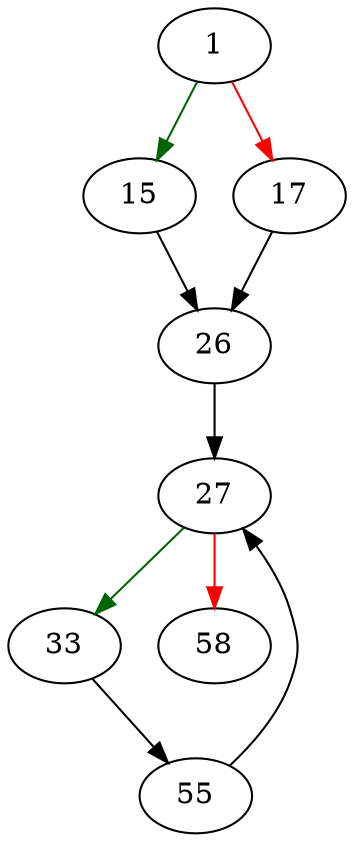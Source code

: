 strict digraph "SHA3Final" {
	// Node definitions.
	1 [entry=true];
	15;
	17;
	26;
	27;
	33;
	58;
	55;

	// Edge definitions.
	1 -> 15 [
		color=darkgreen
		cond=true
	];
	1 -> 17 [
		color=red
		cond=false
	];
	15 -> 26;
	17 -> 26;
	26 -> 27;
	27 -> 33 [
		color=darkgreen
		cond=true
	];
	27 -> 58 [
		color=red
		cond=false
	];
	33 -> 55;
	55 -> 27;
}